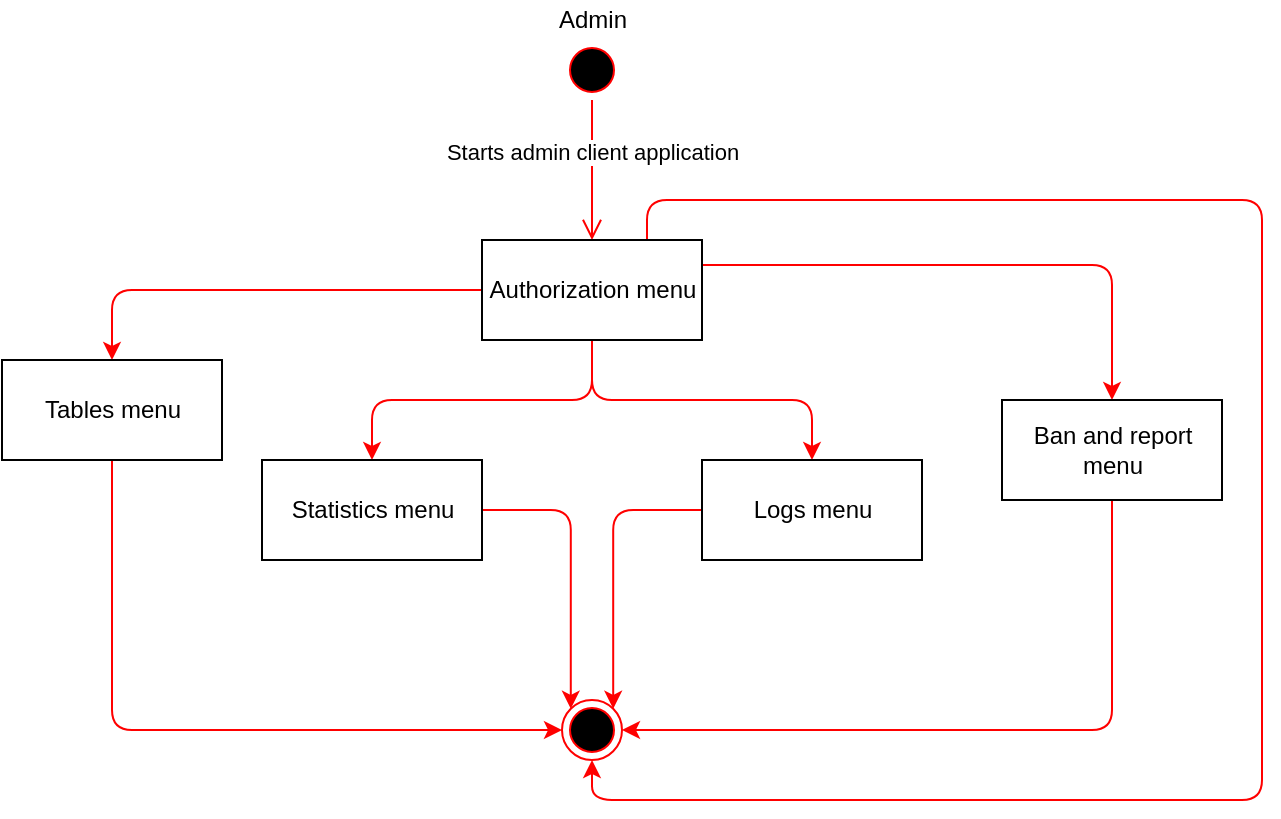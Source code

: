 <mxfile version="14.3.0" type="device"><diagram id="u-BHMkU1UFPtmZNcWR24" name="Страница 1"><mxGraphModel dx="1422" dy="845" grid="1" gridSize="10" guides="1" tooltips="1" connect="1" arrows="1" fold="1" page="1" pageScale="1" pageWidth="827" pageHeight="1169" math="0" shadow="0"><root><mxCell id="0"/><mxCell id="1" parent="0"/><mxCell id="G_SQlBS1Il6x-3NZ4h50-2" value="Starts admin client application" style="edgeStyle=orthogonalEdgeStyle;html=1;verticalAlign=bottom;endArrow=open;endSize=8;strokeColor=#ff0000;entryX=0.5;entryY=0;entryDx=0;entryDy=0;" parent="1" source="G_SQlBS1Il6x-3NZ4h50-1" target="G_SQlBS1Il6x-3NZ4h50-5" edge="1"><mxGeometry relative="1" as="geometry"><mxPoint x="455" y="170" as="targetPoint"/></mxGeometry></mxCell><mxCell id="G_SQlBS1Il6x-3NZ4h50-4" value="" style="group" parent="1" vertex="1" connectable="0"><mxGeometry x="430" y="60" width="50" height="50" as="geometry"/></mxCell><mxCell id="G_SQlBS1Il6x-3NZ4h50-1" value="" style="ellipse;html=1;shape=startState;fillColor=#000000;strokeColor=#ff0000;" parent="G_SQlBS1Il6x-3NZ4h50-4" vertex="1"><mxGeometry x="10" y="20" width="30" height="30" as="geometry"/></mxCell><mxCell id="G_SQlBS1Il6x-3NZ4h50-3" value="Admin" style="text;html=1;align=center;verticalAlign=middle;resizable=0;points=[];autosize=1;" parent="G_SQlBS1Il6x-3NZ4h50-4" vertex="1"><mxGeometry width="50" height="20" as="geometry"/></mxCell><mxCell id="G_SQlBS1Il6x-3NZ4h50-7" style="edgeStyle=orthogonalEdgeStyle;rounded=1;orthogonalLoop=1;jettySize=auto;html=1;entryX=0.5;entryY=0;entryDx=0;entryDy=0;strokeColor=#FF0000;" parent="1" source="G_SQlBS1Il6x-3NZ4h50-5" target="G_SQlBS1Il6x-3NZ4h50-6" edge="1"><mxGeometry relative="1" as="geometry"/></mxCell><mxCell id="G_SQlBS1Il6x-3NZ4h50-9" style="edgeStyle=orthogonalEdgeStyle;rounded=1;orthogonalLoop=1;jettySize=auto;html=1;entryX=0.5;entryY=0;entryDx=0;entryDy=0;strokeColor=#FF0000;" parent="1" source="G_SQlBS1Il6x-3NZ4h50-5" target="G_SQlBS1Il6x-3NZ4h50-8" edge="1"><mxGeometry relative="1" as="geometry"/></mxCell><mxCell id="G_SQlBS1Il6x-3NZ4h50-11" style="edgeStyle=orthogonalEdgeStyle;rounded=1;orthogonalLoop=1;jettySize=auto;html=1;entryX=0.5;entryY=0;entryDx=0;entryDy=0;strokeColor=#FF0000;" parent="1" source="G_SQlBS1Il6x-3NZ4h50-5" target="G_SQlBS1Il6x-3NZ4h50-10" edge="1"><mxGeometry relative="1" as="geometry"/></mxCell><mxCell id="G_SQlBS1Il6x-3NZ4h50-13" style="edgeStyle=orthogonalEdgeStyle;rounded=1;orthogonalLoop=1;jettySize=auto;html=1;exitX=1;exitY=0.25;exitDx=0;exitDy=0;entryX=0.5;entryY=0;entryDx=0;entryDy=0;strokeColor=#FF0000;" parent="1" source="G_SQlBS1Il6x-3NZ4h50-5" target="G_SQlBS1Il6x-3NZ4h50-12" edge="1"><mxGeometry relative="1" as="geometry"/></mxCell><mxCell id="G_SQlBS1Il6x-3NZ4h50-19" style="edgeStyle=orthogonalEdgeStyle;rounded=1;orthogonalLoop=1;jettySize=auto;html=1;exitX=0.75;exitY=0;exitDx=0;exitDy=0;entryX=0.5;entryY=1;entryDx=0;entryDy=0;strokeColor=#FF0000;" parent="1" source="G_SQlBS1Il6x-3NZ4h50-5" target="G_SQlBS1Il6x-3NZ4h50-14" edge="1"><mxGeometry relative="1" as="geometry"><Array as="points"><mxPoint x="483" y="160"/><mxPoint x="790" y="160"/><mxPoint x="790" y="460"/><mxPoint x="455" y="460"/></Array></mxGeometry></mxCell><mxCell id="G_SQlBS1Il6x-3NZ4h50-5" value="Authorization menu" style="html=1;" parent="1" vertex="1"><mxGeometry x="400" y="180" width="110" height="50" as="geometry"/></mxCell><mxCell id="G_SQlBS1Il6x-3NZ4h50-17" style="edgeStyle=orthogonalEdgeStyle;rounded=1;orthogonalLoop=1;jettySize=auto;html=1;exitX=0.5;exitY=1;exitDx=0;exitDy=0;entryX=0;entryY=0.5;entryDx=0;entryDy=0;strokeColor=#FF0000;" parent="1" source="G_SQlBS1Il6x-3NZ4h50-6" target="G_SQlBS1Il6x-3NZ4h50-14" edge="1"><mxGeometry relative="1" as="geometry"/></mxCell><mxCell id="G_SQlBS1Il6x-3NZ4h50-6" value="Tables menu" style="html=1;" parent="1" vertex="1"><mxGeometry x="160" y="240" width="110" height="50" as="geometry"/></mxCell><mxCell id="G_SQlBS1Il6x-3NZ4h50-15" style="edgeStyle=orthogonalEdgeStyle;rounded=1;orthogonalLoop=1;jettySize=auto;html=1;entryX=0;entryY=0;entryDx=0;entryDy=0;strokeColor=#FF0000;" parent="1" source="G_SQlBS1Il6x-3NZ4h50-8" target="G_SQlBS1Il6x-3NZ4h50-14" edge="1"><mxGeometry relative="1" as="geometry"/></mxCell><mxCell id="G_SQlBS1Il6x-3NZ4h50-8" value="Statistics menu" style="html=1;" parent="1" vertex="1"><mxGeometry x="290" y="290" width="110" height="50" as="geometry"/></mxCell><mxCell id="G_SQlBS1Il6x-3NZ4h50-16" style="edgeStyle=orthogonalEdgeStyle;rounded=1;orthogonalLoop=1;jettySize=auto;html=1;entryX=1;entryY=0;entryDx=0;entryDy=0;strokeColor=#FF0000;" parent="1" source="G_SQlBS1Il6x-3NZ4h50-10" target="G_SQlBS1Il6x-3NZ4h50-14" edge="1"><mxGeometry relative="1" as="geometry"/></mxCell><mxCell id="G_SQlBS1Il6x-3NZ4h50-10" value="Logs menu" style="html=1;" parent="1" vertex="1"><mxGeometry x="510" y="290" width="110" height="50" as="geometry"/></mxCell><mxCell id="G_SQlBS1Il6x-3NZ4h50-18" style="edgeStyle=orthogonalEdgeStyle;rounded=1;orthogonalLoop=1;jettySize=auto;html=1;entryX=1;entryY=0.5;entryDx=0;entryDy=0;strokeColor=#FF0000;" parent="1" source="G_SQlBS1Il6x-3NZ4h50-12" target="G_SQlBS1Il6x-3NZ4h50-14" edge="1"><mxGeometry relative="1" as="geometry"><Array as="points"><mxPoint x="715" y="425"/></Array></mxGeometry></mxCell><mxCell id="G_SQlBS1Il6x-3NZ4h50-12" value="Ban and report &lt;br&gt;menu" style="html=1;" parent="1" vertex="1"><mxGeometry x="660" y="260" width="110" height="50" as="geometry"/></mxCell><mxCell id="G_SQlBS1Il6x-3NZ4h50-14" value="" style="ellipse;html=1;shape=endState;fillColor=#000000;strokeColor=#ff0000;" parent="1" vertex="1"><mxGeometry x="440" y="410" width="30" height="30" as="geometry"/></mxCell></root></mxGraphModel></diagram></mxfile>